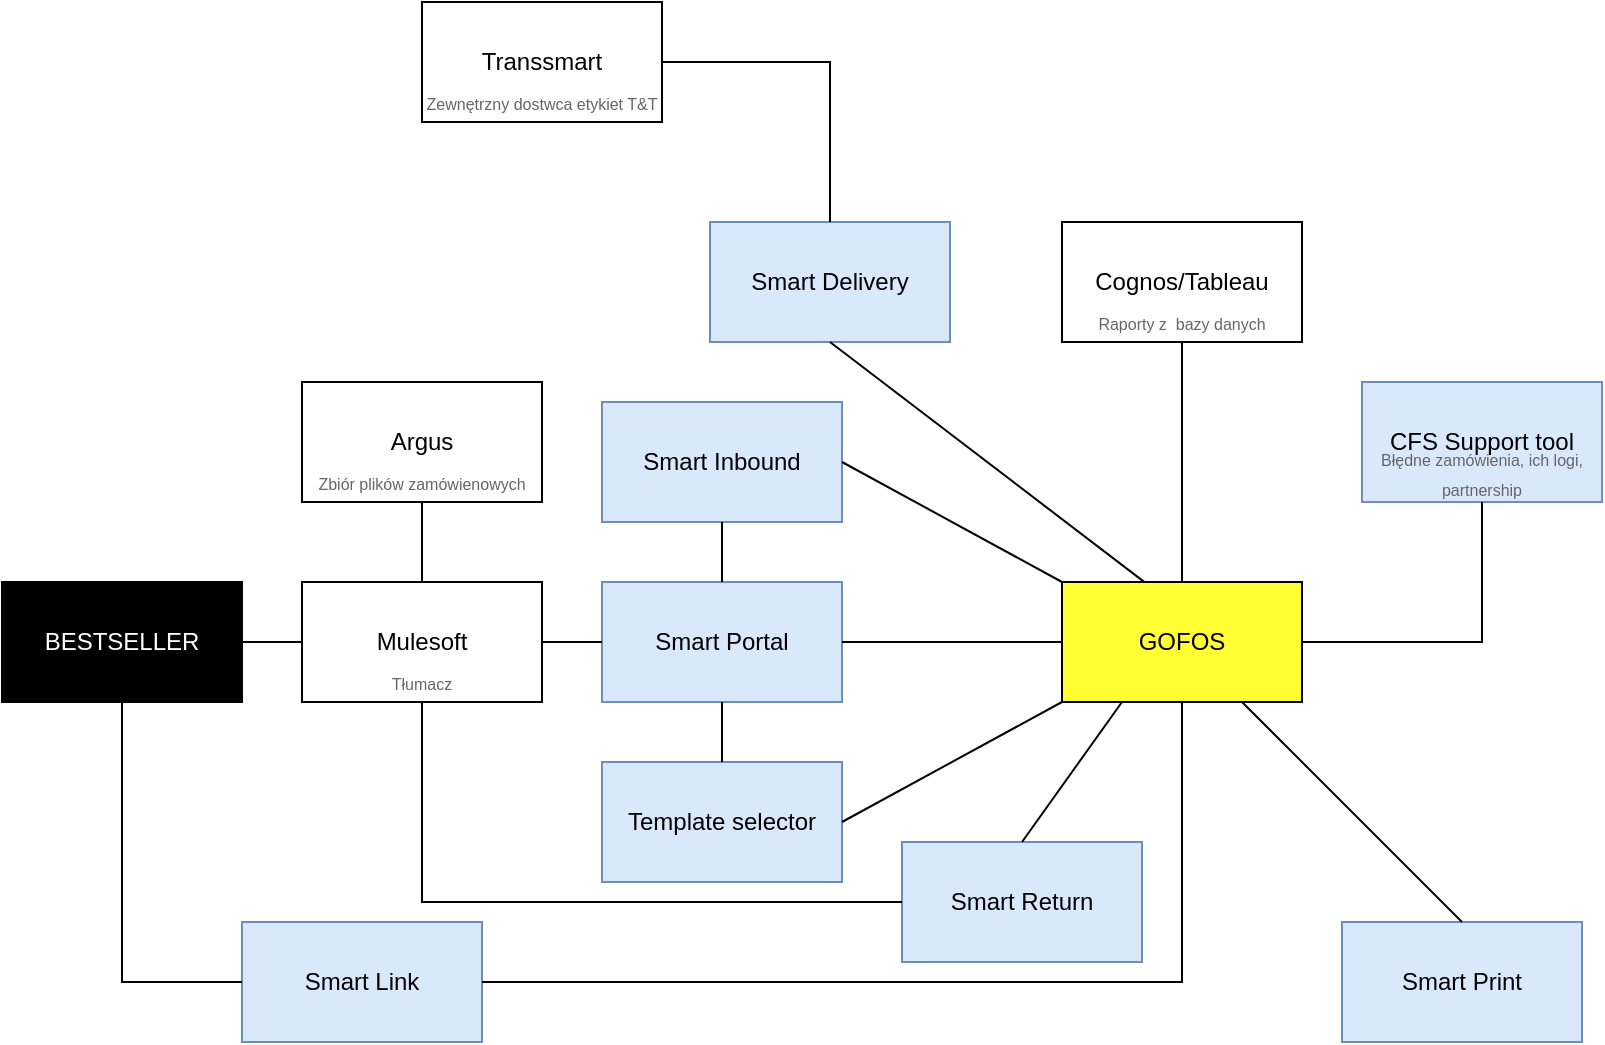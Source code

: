 <mxfile version="14.5.10" type="github">
  <diagram id="7b97l1ihAaetaIx66UY2" name="Page-1">
    <mxGraphModel dx="1151" dy="637" grid="1" gridSize="10" guides="1" tooltips="1" connect="1" arrows="1" fold="1" page="1" pageScale="1" pageWidth="827" pageHeight="1169" math="0" shadow="0">
      <root>
        <mxCell id="0" />
        <mxCell id="1" parent="0" />
        <mxCell id="bHx-W3fYeXgIoIeSLRup-2" value="&lt;font color=&quot;#ffffff&quot;&gt;BESTSELLER&lt;/font&gt;" style="rounded=0;whiteSpace=wrap;html=1;fillColor=#000000;" parent="1" vertex="1">
          <mxGeometry y="380" width="120" height="60" as="geometry" />
        </mxCell>
        <mxCell id="bHx-W3fYeXgIoIeSLRup-3" value="" style="endArrow=none;html=1;exitX=1;exitY=0.5;exitDx=0;exitDy=0;" parent="1" source="bHx-W3fYeXgIoIeSLRup-2" edge="1">
          <mxGeometry width="50" height="50" relative="1" as="geometry">
            <mxPoint x="120" y="440" as="sourcePoint" />
            <mxPoint x="200" y="410" as="targetPoint" />
          </mxGeometry>
        </mxCell>
        <mxCell id="bHx-W3fYeXgIoIeSLRup-4" value="Mulesoft" style="rounded=0;whiteSpace=wrap;html=1;" parent="1" vertex="1">
          <mxGeometry x="150" y="380" width="120" height="60" as="geometry" />
        </mxCell>
        <mxCell id="bHx-W3fYeXgIoIeSLRup-5" value="Smart Portal" style="whiteSpace=wrap;html=1;fillColor=#dae8fc;strokeColor=#6c8ebf;" parent="1" vertex="1">
          <mxGeometry x="300" y="380" width="120" height="60" as="geometry" />
        </mxCell>
        <mxCell id="bHx-W3fYeXgIoIeSLRup-12" value="" style="endArrow=none;html=1;" parent="1" source="bHx-W3fYeXgIoIeSLRup-4" edge="1">
          <mxGeometry width="50" height="50" relative="1" as="geometry">
            <mxPoint x="270" y="460" as="sourcePoint" />
            <mxPoint x="300" y="410" as="targetPoint" />
          </mxGeometry>
        </mxCell>
        <mxCell id="bHx-W3fYeXgIoIeSLRup-13" value="GOFOS" style="whiteSpace=wrap;html=1;fillColor=#FFFF33;" parent="1" vertex="1">
          <mxGeometry x="530" y="380" width="120" height="60" as="geometry" />
        </mxCell>
        <mxCell id="bHx-W3fYeXgIoIeSLRup-15" value="Smart Inbound" style="whiteSpace=wrap;html=1;fillColor=#dae8fc;strokeColor=#6c8ebf;" parent="1" vertex="1">
          <mxGeometry x="300" y="290" width="120" height="60" as="geometry" />
        </mxCell>
        <mxCell id="bHx-W3fYeXgIoIeSLRup-16" value="Smart Return" style="whiteSpace=wrap;html=1;fillColor=#dae8fc;strokeColor=#6c8ebf;" parent="1" vertex="1">
          <mxGeometry x="450" y="510" width="120" height="60" as="geometry" />
        </mxCell>
        <mxCell id="bHx-W3fYeXgIoIeSLRup-17" value="Smart Delivery" style="whiteSpace=wrap;html=1;fillColor=#dae8fc;strokeColor=#6c8ebf;" parent="1" vertex="1">
          <mxGeometry x="354" y="200" width="120" height="60" as="geometry" />
        </mxCell>
        <mxCell id="bHx-W3fYeXgIoIeSLRup-18" value="Cognos/Tableau" style="whiteSpace=wrap;html=1;" parent="1" vertex="1">
          <mxGeometry x="530" y="200" width="120" height="60" as="geometry" />
        </mxCell>
        <mxCell id="bHx-W3fYeXgIoIeSLRup-19" value="Smart Print" style="whiteSpace=wrap;html=1;fillColor=#dae8fc;strokeColor=#6c8ebf;" parent="1" vertex="1">
          <mxGeometry x="670" y="550" width="120" height="60" as="geometry" />
        </mxCell>
        <mxCell id="bHx-W3fYeXgIoIeSLRup-20" value="" style="endArrow=none;html=1;exitX=0;exitY=0.5;exitDx=0;exitDy=0;rounded=0;" parent="1" source="bHx-W3fYeXgIoIeSLRup-16" edge="1">
          <mxGeometry width="50" height="50" relative="1" as="geometry">
            <mxPoint x="210" y="500" as="sourcePoint" />
            <mxPoint x="210" y="440" as="targetPoint" />
            <Array as="points">
              <mxPoint x="210" y="540" />
            </Array>
          </mxGeometry>
        </mxCell>
        <mxCell id="bHx-W3fYeXgIoIeSLRup-21" value="Argus" style="whiteSpace=wrap;html=1;" parent="1" vertex="1">
          <mxGeometry x="150" y="280" width="120" height="60" as="geometry" />
        </mxCell>
        <mxCell id="bHx-W3fYeXgIoIeSLRup-22" value="" style="endArrow=none;html=1;" parent="1" source="bHx-W3fYeXgIoIeSLRup-4" edge="1">
          <mxGeometry width="50" height="50" relative="1" as="geometry">
            <mxPoint x="160" y="390" as="sourcePoint" />
            <mxPoint x="210" y="340" as="targetPoint" />
          </mxGeometry>
        </mxCell>
        <mxCell id="bHx-W3fYeXgIoIeSLRup-23" value="" style="endArrow=none;html=1;entryX=0;entryY=0.5;entryDx=0;entryDy=0;exitX=1;exitY=0.5;exitDx=0;exitDy=0;" parent="1" source="bHx-W3fYeXgIoIeSLRup-5" target="bHx-W3fYeXgIoIeSLRup-13" edge="1">
          <mxGeometry width="50" height="50" relative="1" as="geometry">
            <mxPoint x="430" y="380" as="sourcePoint" />
            <mxPoint x="480" y="330" as="targetPoint" />
            <Array as="points" />
          </mxGeometry>
        </mxCell>
        <mxCell id="bHx-W3fYeXgIoIeSLRup-24" value="Smart Link" style="whiteSpace=wrap;html=1;fillColor=#dae8fc;strokeColor=#6c8ebf;" parent="1" vertex="1">
          <mxGeometry x="120" y="550" width="120" height="60" as="geometry" />
        </mxCell>
        <mxCell id="bHx-W3fYeXgIoIeSLRup-25" value="" style="endArrow=none;html=1;exitX=1;exitY=0.5;exitDx=0;exitDy=0;entryX=0.5;entryY=1;entryDx=0;entryDy=0;rounded=0;" parent="1" source="bHx-W3fYeXgIoIeSLRup-24" target="bHx-W3fYeXgIoIeSLRup-13" edge="1">
          <mxGeometry width="50" height="50" relative="1" as="geometry">
            <mxPoint x="340" y="605" as="sourcePoint" />
            <mxPoint x="580" y="460" as="targetPoint" />
            <Array as="points">
              <mxPoint x="590" y="580" />
            </Array>
          </mxGeometry>
        </mxCell>
        <mxCell id="bHx-W3fYeXgIoIeSLRup-29" value="" style="endArrow=none;html=1;entryX=0.5;entryY=1;entryDx=0;entryDy=0;exitX=0;exitY=0.5;exitDx=0;exitDy=0;rounded=0;" parent="1" source="bHx-W3fYeXgIoIeSLRup-24" target="bHx-W3fYeXgIoIeSLRup-2" edge="1">
          <mxGeometry width="50" height="50" relative="1" as="geometry">
            <mxPoint x="60" y="580" as="sourcePoint" />
            <mxPoint x="60" y="440.0" as="targetPoint" />
            <Array as="points">
              <mxPoint x="60" y="580" />
            </Array>
          </mxGeometry>
        </mxCell>
        <mxCell id="bHx-W3fYeXgIoIeSLRup-30" value="" style="endArrow=none;html=1;exitX=0.5;exitY=0;exitDx=0;exitDy=0;" parent="1" source="bHx-W3fYeXgIoIeSLRup-5" edge="1">
          <mxGeometry width="50" height="50" relative="1" as="geometry">
            <mxPoint x="310" y="400" as="sourcePoint" />
            <mxPoint x="360" y="350" as="targetPoint" />
          </mxGeometry>
        </mxCell>
        <mxCell id="bHx-W3fYeXgIoIeSLRup-31" value="" style="endArrow=none;html=1;entryX=1;entryY=0.5;entryDx=0;entryDy=0;exitX=0;exitY=0;exitDx=0;exitDy=0;" parent="1" source="bHx-W3fYeXgIoIeSLRup-13" target="bHx-W3fYeXgIoIeSLRup-15" edge="1">
          <mxGeometry width="50" height="50" relative="1" as="geometry">
            <mxPoint x="510" y="380" as="sourcePoint" />
            <mxPoint x="560" y="330" as="targetPoint" />
          </mxGeometry>
        </mxCell>
        <mxCell id="bHx-W3fYeXgIoIeSLRup-32" value="" style="endArrow=none;html=1;entryX=0.75;entryY=1;entryDx=0;entryDy=0;exitX=0.5;exitY=0;exitDx=0;exitDy=0;" parent="1" source="bHx-W3fYeXgIoIeSLRup-19" target="bHx-W3fYeXgIoIeSLRup-13" edge="1">
          <mxGeometry width="50" height="50" relative="1" as="geometry">
            <mxPoint x="560" y="550" as="sourcePoint" />
            <mxPoint x="610" y="500" as="targetPoint" />
          </mxGeometry>
        </mxCell>
        <mxCell id="bHx-W3fYeXgIoIeSLRup-33" value="" style="endArrow=none;html=1;entryX=0.5;entryY=1;entryDx=0;entryDy=0;exitX=0.341;exitY=-0.003;exitDx=0;exitDy=0;exitPerimeter=0;" parent="1" source="bHx-W3fYeXgIoIeSLRup-13" target="bHx-W3fYeXgIoIeSLRup-17" edge="1">
          <mxGeometry width="50" height="50" relative="1" as="geometry">
            <mxPoint x="520" y="380" as="sourcePoint" />
            <mxPoint x="570" y="330" as="targetPoint" />
          </mxGeometry>
        </mxCell>
        <mxCell id="bHx-W3fYeXgIoIeSLRup-34" value="" style="endArrow=none;html=1;entryX=0.25;entryY=1;entryDx=0;entryDy=0;exitX=0.5;exitY=0;exitDx=0;exitDy=0;" parent="1" source="bHx-W3fYeXgIoIeSLRup-16" target="bHx-W3fYeXgIoIeSLRup-13" edge="1">
          <mxGeometry width="50" height="50" relative="1" as="geometry">
            <mxPoint x="420" y="500" as="sourcePoint" />
            <mxPoint x="470" y="450" as="targetPoint" />
          </mxGeometry>
        </mxCell>
        <mxCell id="bHx-W3fYeXgIoIeSLRup-35" value="Template selector" style="whiteSpace=wrap;html=1;fillColor=#dae8fc;strokeColor=#6c8ebf;" parent="1" vertex="1">
          <mxGeometry x="300" y="470" width="120" height="60" as="geometry" />
        </mxCell>
        <mxCell id="bHx-W3fYeXgIoIeSLRup-37" value="" style="endArrow=none;html=1;entryX=0;entryY=1;entryDx=0;entryDy=0;" parent="1" target="bHx-W3fYeXgIoIeSLRup-13" edge="1">
          <mxGeometry width="50" height="50" relative="1" as="geometry">
            <mxPoint x="420" y="500" as="sourcePoint" />
            <mxPoint x="620" y="470" as="targetPoint" />
          </mxGeometry>
        </mxCell>
        <mxCell id="bHx-W3fYeXgIoIeSLRup-38" value="" style="endArrow=none;html=1;entryX=0.5;entryY=1;entryDx=0;entryDy=0;" parent="1" target="bHx-W3fYeXgIoIeSLRup-5" edge="1">
          <mxGeometry width="50" height="50" relative="1" as="geometry">
            <mxPoint x="360" y="470" as="sourcePoint" />
            <mxPoint x="414" y="420" as="targetPoint" />
          </mxGeometry>
        </mxCell>
        <mxCell id="bHx-W3fYeXgIoIeSLRup-39" value="CFS Support tool" style="whiteSpace=wrap;html=1;fillColor=#dae8fc;strokeColor=#6c8ebf;" parent="1" vertex="1">
          <mxGeometry x="680" y="280" width="120" height="60" as="geometry" />
        </mxCell>
        <mxCell id="bHx-W3fYeXgIoIeSLRup-40" value="" style="endArrow=none;html=1;exitX=1;exitY=0.5;exitDx=0;exitDy=0;entryX=0.5;entryY=1;entryDx=0;entryDy=0;rounded=0;" parent="1" source="bHx-W3fYeXgIoIeSLRup-13" target="bHx-W3fYeXgIoIeSLRup-39" edge="1">
          <mxGeometry width="50" height="50" relative="1" as="geometry">
            <mxPoint x="700" y="460" as="sourcePoint" />
            <mxPoint x="700" y="410" as="targetPoint" />
            <Array as="points">
              <mxPoint x="740" y="410" />
            </Array>
          </mxGeometry>
        </mxCell>
        <mxCell id="bHx-W3fYeXgIoIeSLRup-43" value="" style="endArrow=none;html=1;entryX=0.5;entryY=1;entryDx=0;entryDy=0;exitX=0.5;exitY=0;exitDx=0;exitDy=0;" parent="1" source="bHx-W3fYeXgIoIeSLRup-13" target="bHx-W3fYeXgIoIeSLRup-18" edge="1">
          <mxGeometry width="50" height="50" relative="1" as="geometry">
            <mxPoint x="640" y="380" as="sourcePoint" />
            <mxPoint x="690" y="330" as="targetPoint" />
            <Array as="points" />
          </mxGeometry>
        </mxCell>
        <mxCell id="bHx-W3fYeXgIoIeSLRup-44" value="Transsmart" style="whiteSpace=wrap;html=1;" parent="1" vertex="1">
          <mxGeometry x="210" y="90" width="120" height="60" as="geometry" />
        </mxCell>
        <mxCell id="bHx-W3fYeXgIoIeSLRup-45" value="" style="endArrow=none;html=1;entryX=1;entryY=0.5;entryDx=0;entryDy=0;rounded=0;" parent="1" target="bHx-W3fYeXgIoIeSLRup-44" edge="1">
          <mxGeometry width="50" height="50" relative="1" as="geometry">
            <mxPoint x="414" y="200" as="sourcePoint" />
            <mxPoint x="464" y="150" as="targetPoint" />
            <Array as="points">
              <mxPoint x="414" y="120" />
            </Array>
          </mxGeometry>
        </mxCell>
        <mxCell id="91m6uJwDFz4wruMQR8cr-2" value="&lt;font style=&quot;font-size: 8px&quot; color=&quot;#666666&quot;&gt;Tłumacz&lt;/font&gt;" style="text;html=1;strokeColor=none;fillColor=none;align=center;verticalAlign=middle;whiteSpace=wrap;rounded=0;" parent="1" vertex="1">
          <mxGeometry x="190" y="420" width="40" height="20" as="geometry" />
        </mxCell>
        <mxCell id="91m6uJwDFz4wruMQR8cr-3" value="&lt;font style=&quot;font-size: 8px&quot; color=&quot;#666666&quot;&gt;Raporty z&amp;nbsp; bazy danych&lt;/font&gt;" style="text;html=1;strokeColor=none;fillColor=none;align=center;verticalAlign=middle;whiteSpace=wrap;rounded=0;" parent="1" vertex="1">
          <mxGeometry x="540" y="240" width="100" height="20" as="geometry" />
        </mxCell>
        <mxCell id="91m6uJwDFz4wruMQR8cr-4" value="&lt;span style=&quot;font-size: 8px&quot;&gt;&lt;font color=&quot;#666666&quot;&gt;Zbiór plików zamówienowych&lt;/font&gt;&lt;/span&gt;" style="text;html=1;strokeColor=none;fillColor=none;align=center;verticalAlign=middle;whiteSpace=wrap;rounded=0;" parent="1" vertex="1">
          <mxGeometry x="155" y="320" width="110" height="20" as="geometry" />
        </mxCell>
        <mxCell id="91m6uJwDFz4wruMQR8cr-5" value="&lt;span style=&quot;font-size: 8px&quot;&gt;&lt;font color=&quot;#666666&quot;&gt;Błędne zamówienia, ich logi, partnership&lt;/font&gt;&lt;/span&gt;" style="text;html=1;strokeColor=none;fillColor=none;align=center;verticalAlign=middle;whiteSpace=wrap;rounded=0;" parent="1" vertex="1">
          <mxGeometry x="685" y="320" width="110" height="10" as="geometry" />
        </mxCell>
        <mxCell id="91m6uJwDFz4wruMQR8cr-6" value="&lt;span style=&quot;font-size: 8px&quot;&gt;&lt;font color=&quot;#666666&quot;&gt;Zewnętrzny dostwca etykiet T&amp;amp;T&lt;/font&gt;&lt;/span&gt;" style="text;html=1;strokeColor=none;fillColor=none;align=center;verticalAlign=middle;whiteSpace=wrap;rounded=0;" parent="1" vertex="1">
          <mxGeometry x="210" y="130" width="120" height="20" as="geometry" />
        </mxCell>
      </root>
    </mxGraphModel>
  </diagram>
</mxfile>
